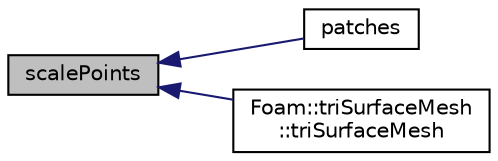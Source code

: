 digraph "scalePoints"
{
  bgcolor="transparent";
  edge [fontname="Helvetica",fontsize="10",labelfontname="Helvetica",labelfontsize="10"];
  node [fontname="Helvetica",fontsize="10",shape=record];
  rankdir="LR";
  Node1 [label="scalePoints",height=0.2,width=0.4,color="black", fillcolor="grey75", style="filled", fontcolor="black"];
  Node1 -> Node2 [dir="back",color="midnightblue",fontsize="10",style="solid",fontname="Helvetica"];
  Node2 [label="patches",height=0.2,width=0.4,color="black",URL="$a02683.html#adf6d6f4f6576d5bd544f3ba396fa3946"];
  Node1 -> Node3 [dir="back",color="midnightblue",fontsize="10",style="solid",fontname="Helvetica"];
  Node3 [label="Foam::triSurfaceMesh\l::triSurfaceMesh",height=0.2,width=0.4,color="black",URL="$a02687.html#acea681612ff74bcea9d1083659a415fd",tooltip="Construct from IO and dictionary (used by searchableSurface). "];
}
